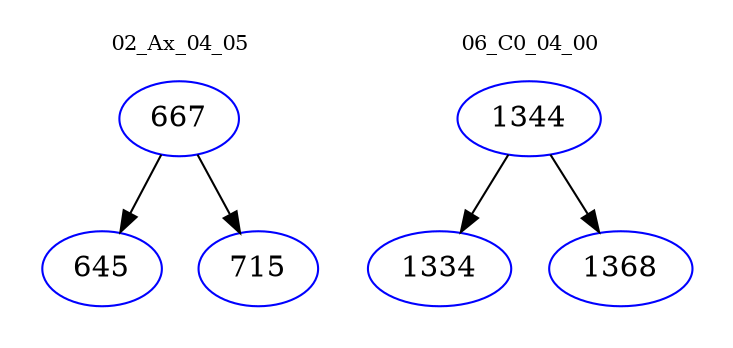 digraph{
subgraph cluster_0 {
color = white
label = "02_Ax_04_05";
fontsize=10;
T0_667 [label="667", color="blue"]
T0_667 -> T0_645 [color="black"]
T0_645 [label="645", color="blue"]
T0_667 -> T0_715 [color="black"]
T0_715 [label="715", color="blue"]
}
subgraph cluster_1 {
color = white
label = "06_C0_04_00";
fontsize=10;
T1_1344 [label="1344", color="blue"]
T1_1344 -> T1_1334 [color="black"]
T1_1334 [label="1334", color="blue"]
T1_1344 -> T1_1368 [color="black"]
T1_1368 [label="1368", color="blue"]
}
}
